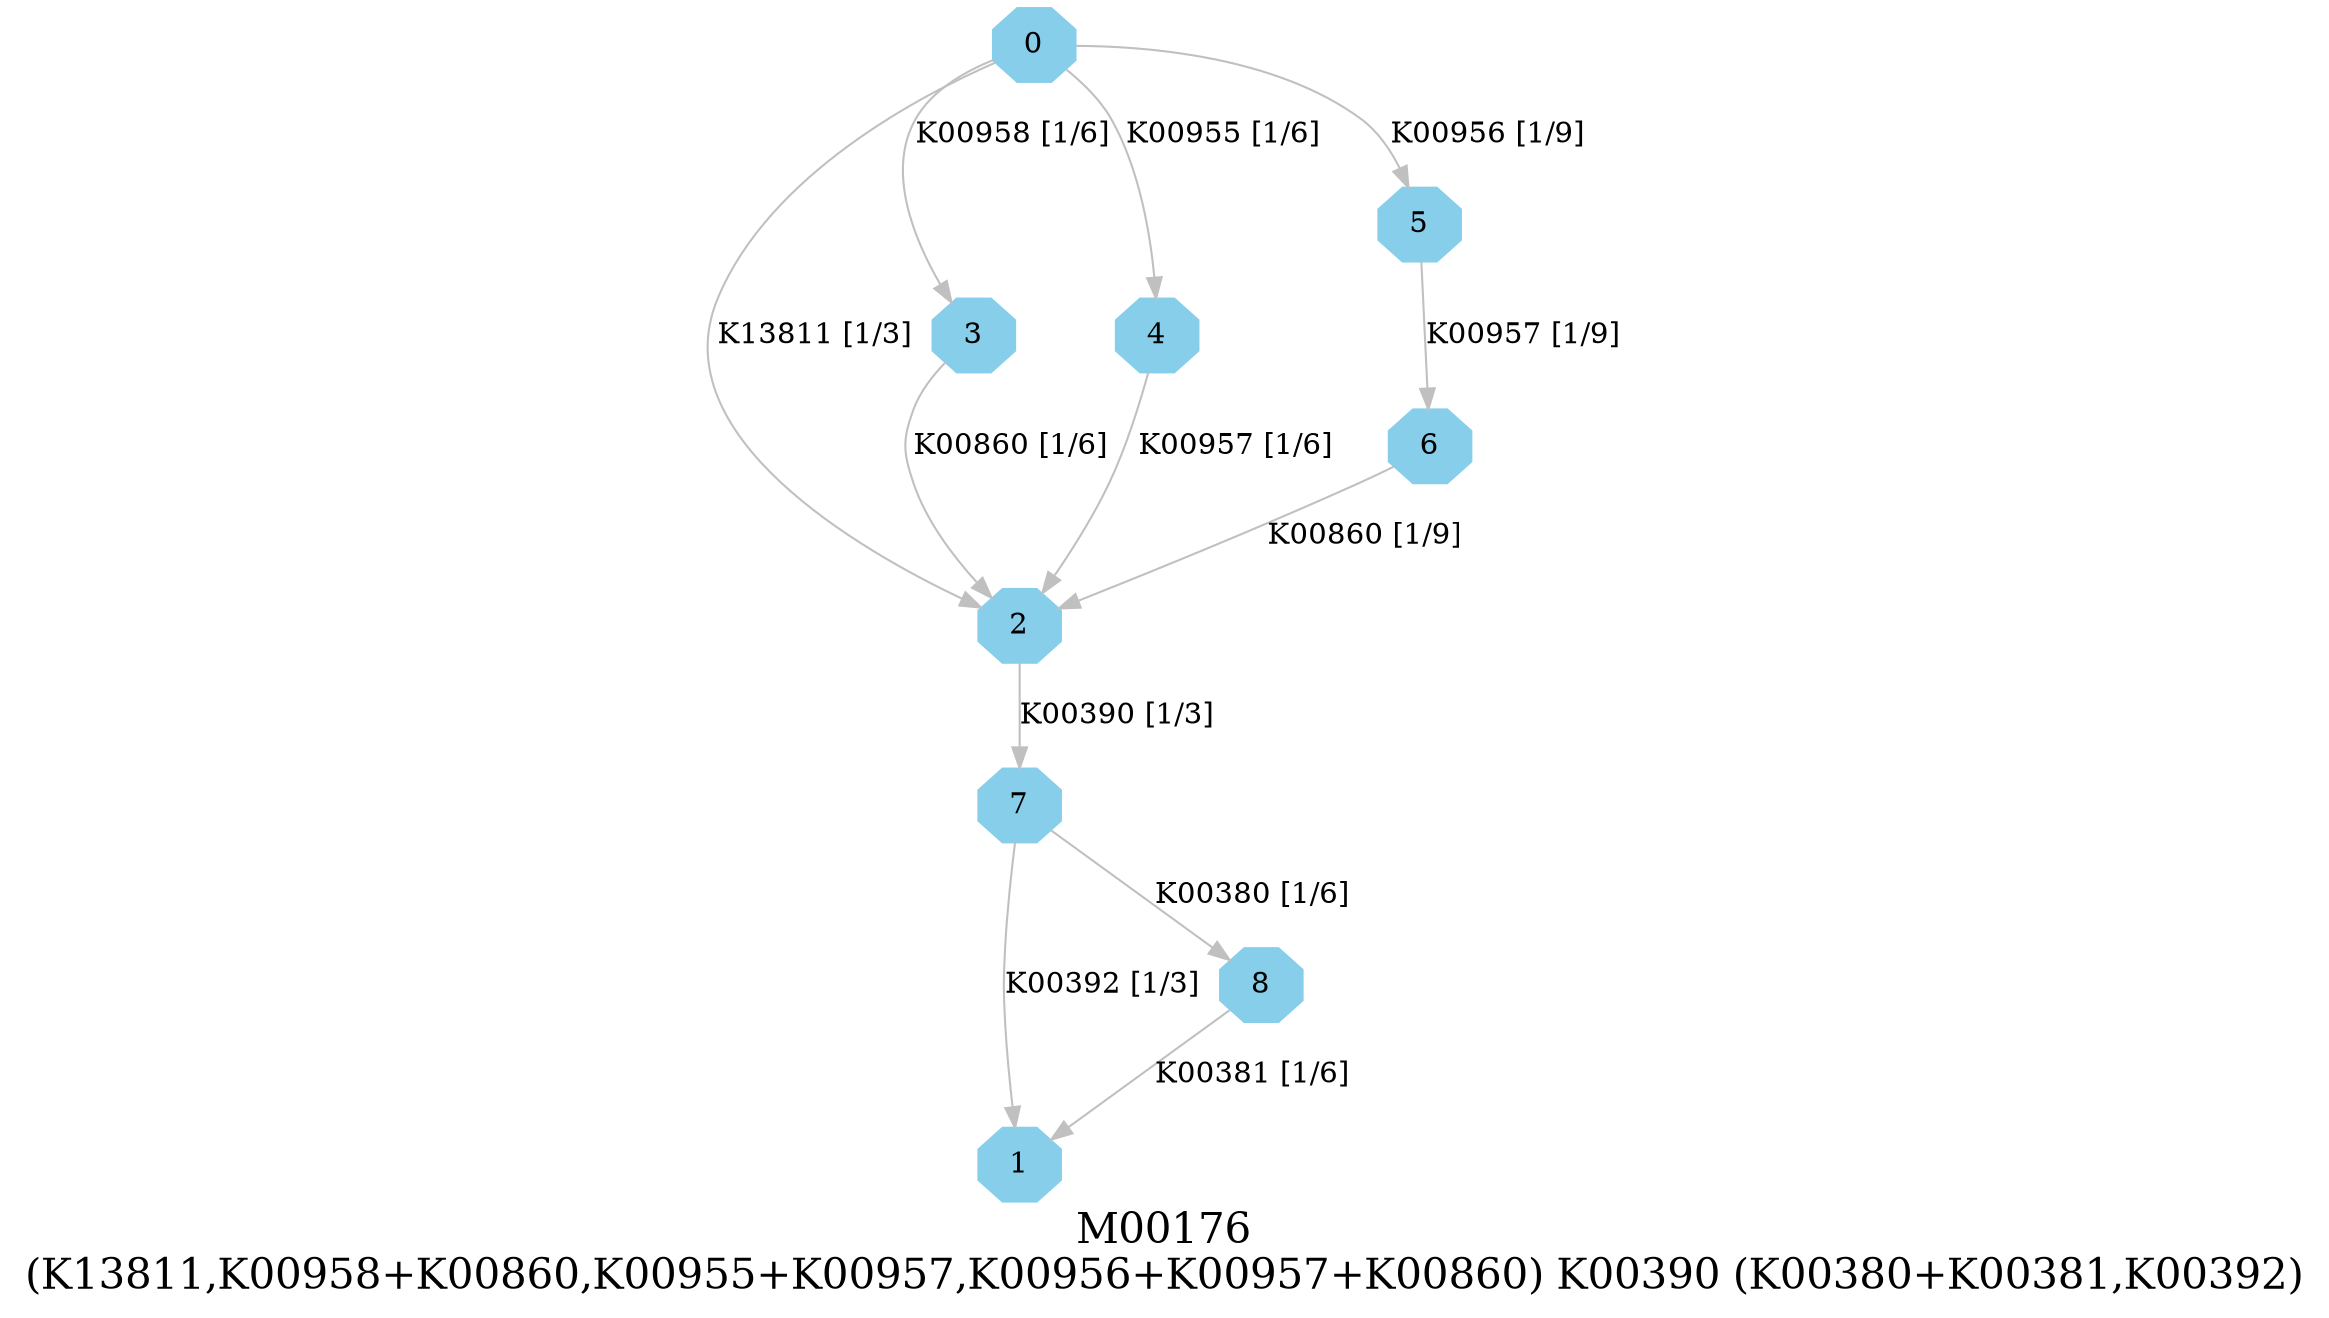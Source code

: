 digraph G {
graph [label="M00176
(K13811,K00958+K00860,K00955+K00957,K00956+K00957+K00860) K00390 (K00380+K00381,K00392)",fontsize=20];
node [shape=box,style=filled];
edge [len=3,color=grey];
{node [width=.3,height=.3,shape=octagon,style=filled,color=skyblue] 0 1 2 3 4 5 6 7 8 }
0 -> 2 [label="K13811 [1/3]"];
0 -> 3 [label="K00958 [1/6]"];
0 -> 4 [label="K00955 [1/6]"];
0 -> 5 [label="K00956 [1/9]"];
2 -> 7 [label="K00390 [1/3]"];
3 -> 2 [label="K00860 [1/6]"];
4 -> 2 [label="K00957 [1/6]"];
5 -> 6 [label="K00957 [1/9]"];
6 -> 2 [label="K00860 [1/9]"];
7 -> 8 [label="K00380 [1/6]"];
7 -> 1 [label="K00392 [1/3]"];
8 -> 1 [label="K00381 [1/6]"];
}